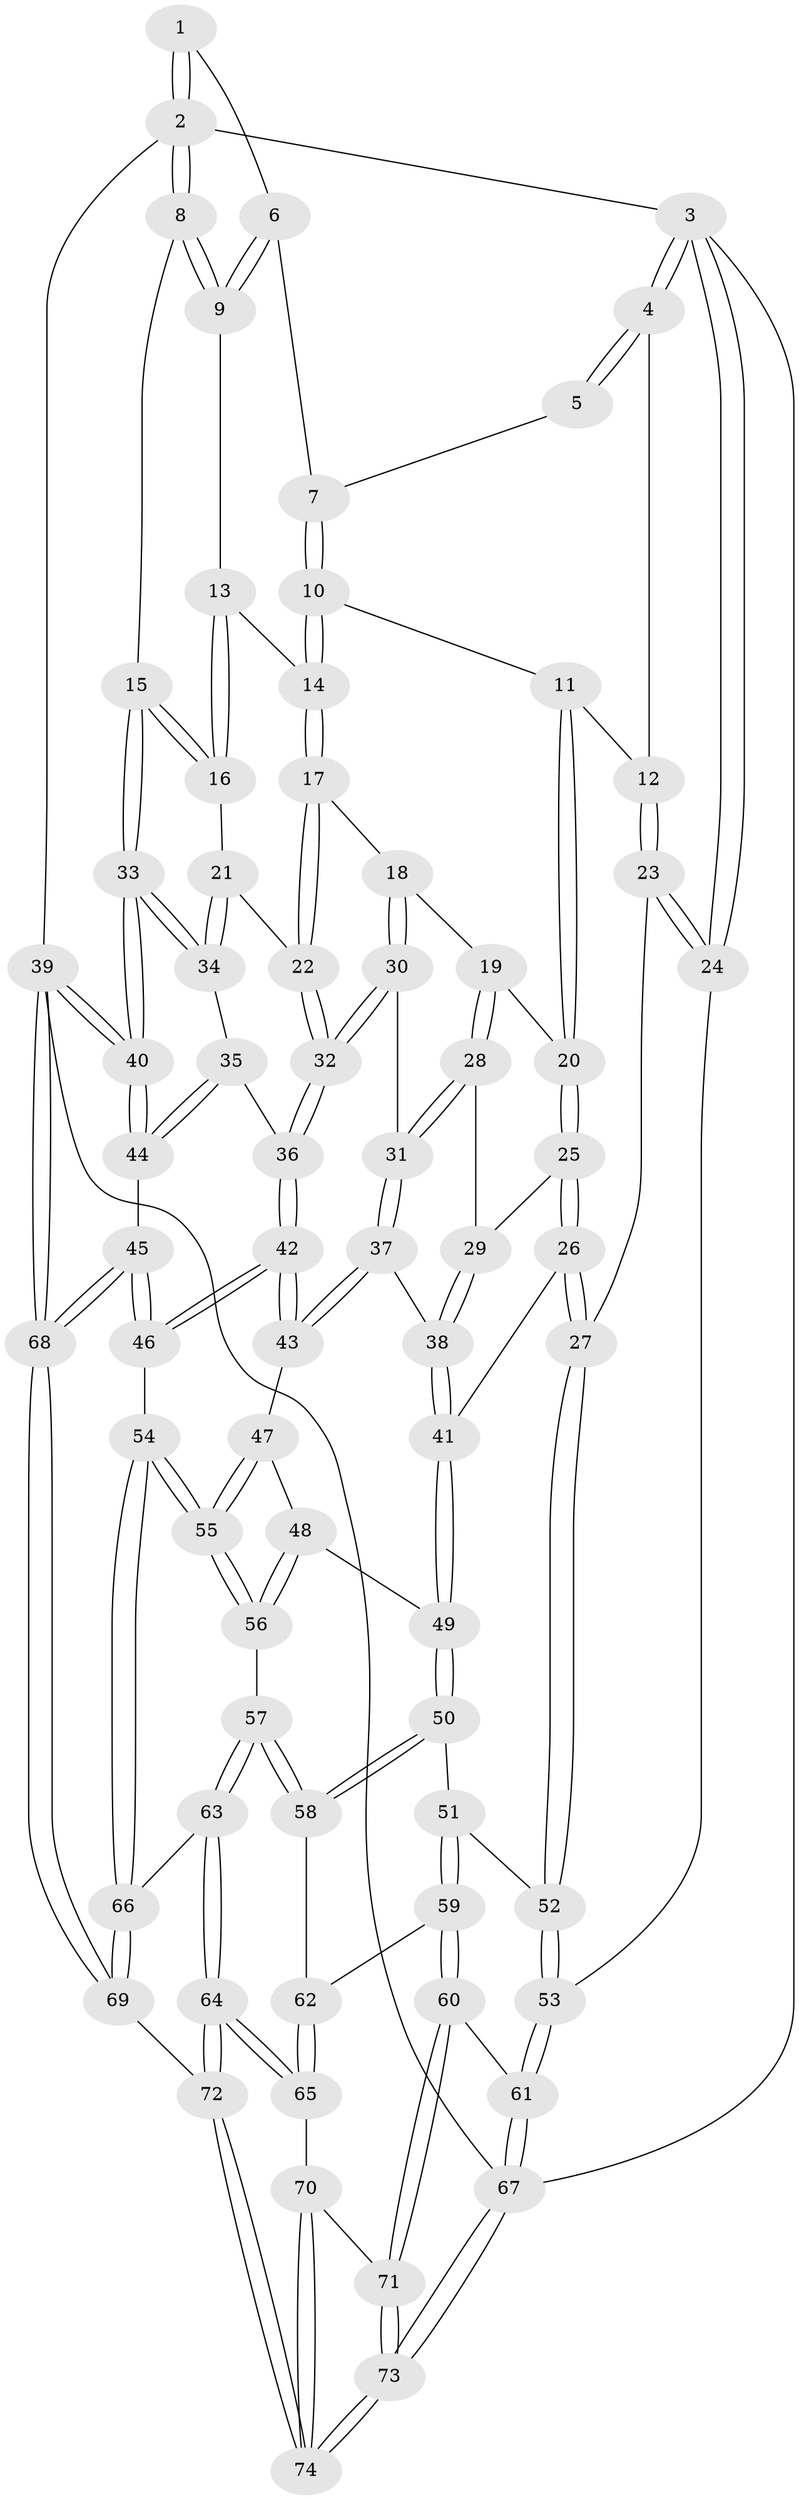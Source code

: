 // coarse degree distribution, {3: 0.0784313725490196, 5: 0.5686274509803921, 4: 0.19607843137254902, 6: 0.13725490196078433, 7: 0.0196078431372549}
// Generated by graph-tools (version 1.1) at 2025/05/03/04/25 22:05:55]
// undirected, 74 vertices, 182 edges
graph export_dot {
graph [start="1"]
  node [color=gray90,style=filled];
  1 [pos="+1+0"];
  2 [pos="+1+0"];
  3 [pos="+0+0"];
  4 [pos="+0.3103497775778299+0"];
  5 [pos="+0.6651008293382884+0"];
  6 [pos="+0.8665394448575767+0.06454907346324813"];
  7 [pos="+0.7130976937415682+0.0161643471779929"];
  8 [pos="+1+0"];
  9 [pos="+0.8960344744116113+0.14090866640190497"];
  10 [pos="+0.7102568004558355+0.12764367292648676"];
  11 [pos="+0.5153130639636668+0.16522931575672423"];
  12 [pos="+0.3293727694411647+0.0434596177377777"];
  13 [pos="+0.8600121331232212+0.18037739711538855"];
  14 [pos="+0.7408206887959149+0.17273047902459188"];
  15 [pos="+1+0.1351038046471628"];
  16 [pos="+0.9004769752944461+0.2864373416937158"];
  17 [pos="+0.716394921555678+0.24762903655248134"];
  18 [pos="+0.6813901793637949+0.28677061089427996"];
  19 [pos="+0.5915939849802373+0.2886052686596694"];
  20 [pos="+0.5532982394170094+0.2532642578922949"];
  21 [pos="+0.8856397425759299+0.3552638748829094"];
  22 [pos="+0.8655605421630544+0.36379117494494845"];
  23 [pos="+0.218664663763587+0.33444331660756005"];
  24 [pos="+0+0.3826211759314064"];
  25 [pos="+0.3832455170370048+0.40968859210586994"];
  26 [pos="+0.3115021945555479+0.43036995182976817"];
  27 [pos="+0.30435182797830307+0.42896147986697114"];
  28 [pos="+0.5637726967397816+0.39284368941641146"];
  29 [pos="+0.4646708198354261+0.40530863059545585"];
  30 [pos="+0.723565153173588+0.45064919912485774"];
  31 [pos="+0.6369849999899101+0.4646380966710359"];
  32 [pos="+0.7575110383528069+0.4646486902602034"];
  33 [pos="+1+0.440886109233928"];
  34 [pos="+0.9932529182065539+0.42244205926230377"];
  35 [pos="+0.9117694019412758+0.5313687929884667"];
  36 [pos="+0.7580476668490196+0.4659752548924952"];
  37 [pos="+0.5954113886945149+0.5184614861220703"];
  38 [pos="+0.5863495491409457+0.5188914001447711"];
  39 [pos="+1+1"];
  40 [pos="+1+0.6038341885918433"];
  41 [pos="+0.4477717056777284+0.5373449594441897"];
  42 [pos="+0.7607621215828299+0.6281074045782413"];
  43 [pos="+0.6002579467696145+0.5527572813100043"];
  44 [pos="+0.9247985184056995+0.591580074234958"];
  45 [pos="+0.8264697299382157+0.7131848133026978"];
  46 [pos="+0.7719154832066263+0.6900617119584074"];
  47 [pos="+0.5906135449328146+0.6170150024613325"];
  48 [pos="+0.48434211507839475+0.617387932614281"];
  49 [pos="+0.4756892873749556+0.6155966575395303"];
  50 [pos="+0.45123286697468823+0.6803450261111116"];
  51 [pos="+0.27062185657640153+0.6536104250329589"];
  52 [pos="+0.26963928861398356+0.6162314751548649"];
  53 [pos="+0+0.5939898509944573"];
  54 [pos="+0.6779408887234961+0.7232821564475959"];
  55 [pos="+0.6375501681320043+0.7043217815046986"];
  56 [pos="+0.5805998469089065+0.713546529610558"];
  57 [pos="+0.5067159291447216+0.7411845813976841"];
  58 [pos="+0.4648868564947675+0.7239949585557934"];
  59 [pos="+0.24840212516573562+0.7247720400358445"];
  60 [pos="+0.24194204686671678+0.7372950244097769"];
  61 [pos="+0+0.666617218469935"];
  62 [pos="+0.4423921118844129+0.7453855560223273"];
  63 [pos="+0.5171384297608423+0.7975579668382592"];
  64 [pos="+0.4662292350824292+0.9164859795142838"];
  65 [pos="+0.3925577985159379+0.8656689674246865"];
  66 [pos="+0.6421633459173918+0.8302902966750758"];
  67 [pos="+0+1"];
  68 [pos="+1+1"];
  69 [pos="+0.6301178325325048+1"];
  70 [pos="+0.37915285959312994+0.8638401328995895"];
  71 [pos="+0.25193031479329453+0.8347137086176415"];
  72 [pos="+0.6145362658190062+1"];
  73 [pos="+0+1"];
  74 [pos="+0.2370117533586648+1"];
  1 -- 2;
  1 -- 2;
  1 -- 6;
  2 -- 3;
  2 -- 8;
  2 -- 8;
  2 -- 39;
  3 -- 4;
  3 -- 4;
  3 -- 24;
  3 -- 24;
  3 -- 67;
  4 -- 5;
  4 -- 5;
  4 -- 12;
  5 -- 7;
  6 -- 7;
  6 -- 9;
  6 -- 9;
  7 -- 10;
  7 -- 10;
  8 -- 9;
  8 -- 9;
  8 -- 15;
  9 -- 13;
  10 -- 11;
  10 -- 14;
  10 -- 14;
  11 -- 12;
  11 -- 20;
  11 -- 20;
  12 -- 23;
  12 -- 23;
  13 -- 14;
  13 -- 16;
  13 -- 16;
  14 -- 17;
  14 -- 17;
  15 -- 16;
  15 -- 16;
  15 -- 33;
  15 -- 33;
  16 -- 21;
  17 -- 18;
  17 -- 22;
  17 -- 22;
  18 -- 19;
  18 -- 30;
  18 -- 30;
  19 -- 20;
  19 -- 28;
  19 -- 28;
  20 -- 25;
  20 -- 25;
  21 -- 22;
  21 -- 34;
  21 -- 34;
  22 -- 32;
  22 -- 32;
  23 -- 24;
  23 -- 24;
  23 -- 27;
  24 -- 53;
  25 -- 26;
  25 -- 26;
  25 -- 29;
  26 -- 27;
  26 -- 27;
  26 -- 41;
  27 -- 52;
  27 -- 52;
  28 -- 29;
  28 -- 31;
  28 -- 31;
  29 -- 38;
  29 -- 38;
  30 -- 31;
  30 -- 32;
  30 -- 32;
  31 -- 37;
  31 -- 37;
  32 -- 36;
  32 -- 36;
  33 -- 34;
  33 -- 34;
  33 -- 40;
  33 -- 40;
  34 -- 35;
  35 -- 36;
  35 -- 44;
  35 -- 44;
  36 -- 42;
  36 -- 42;
  37 -- 38;
  37 -- 43;
  37 -- 43;
  38 -- 41;
  38 -- 41;
  39 -- 40;
  39 -- 40;
  39 -- 68;
  39 -- 68;
  39 -- 67;
  40 -- 44;
  40 -- 44;
  41 -- 49;
  41 -- 49;
  42 -- 43;
  42 -- 43;
  42 -- 46;
  42 -- 46;
  43 -- 47;
  44 -- 45;
  45 -- 46;
  45 -- 46;
  45 -- 68;
  45 -- 68;
  46 -- 54;
  47 -- 48;
  47 -- 55;
  47 -- 55;
  48 -- 49;
  48 -- 56;
  48 -- 56;
  49 -- 50;
  49 -- 50;
  50 -- 51;
  50 -- 58;
  50 -- 58;
  51 -- 52;
  51 -- 59;
  51 -- 59;
  52 -- 53;
  52 -- 53;
  53 -- 61;
  53 -- 61;
  54 -- 55;
  54 -- 55;
  54 -- 66;
  54 -- 66;
  55 -- 56;
  55 -- 56;
  56 -- 57;
  57 -- 58;
  57 -- 58;
  57 -- 63;
  57 -- 63;
  58 -- 62;
  59 -- 60;
  59 -- 60;
  59 -- 62;
  60 -- 61;
  60 -- 71;
  60 -- 71;
  61 -- 67;
  61 -- 67;
  62 -- 65;
  62 -- 65;
  63 -- 64;
  63 -- 64;
  63 -- 66;
  64 -- 65;
  64 -- 65;
  64 -- 72;
  64 -- 72;
  65 -- 70;
  66 -- 69;
  66 -- 69;
  67 -- 73;
  67 -- 73;
  68 -- 69;
  68 -- 69;
  69 -- 72;
  70 -- 71;
  70 -- 74;
  70 -- 74;
  71 -- 73;
  71 -- 73;
  72 -- 74;
  72 -- 74;
  73 -- 74;
  73 -- 74;
}
